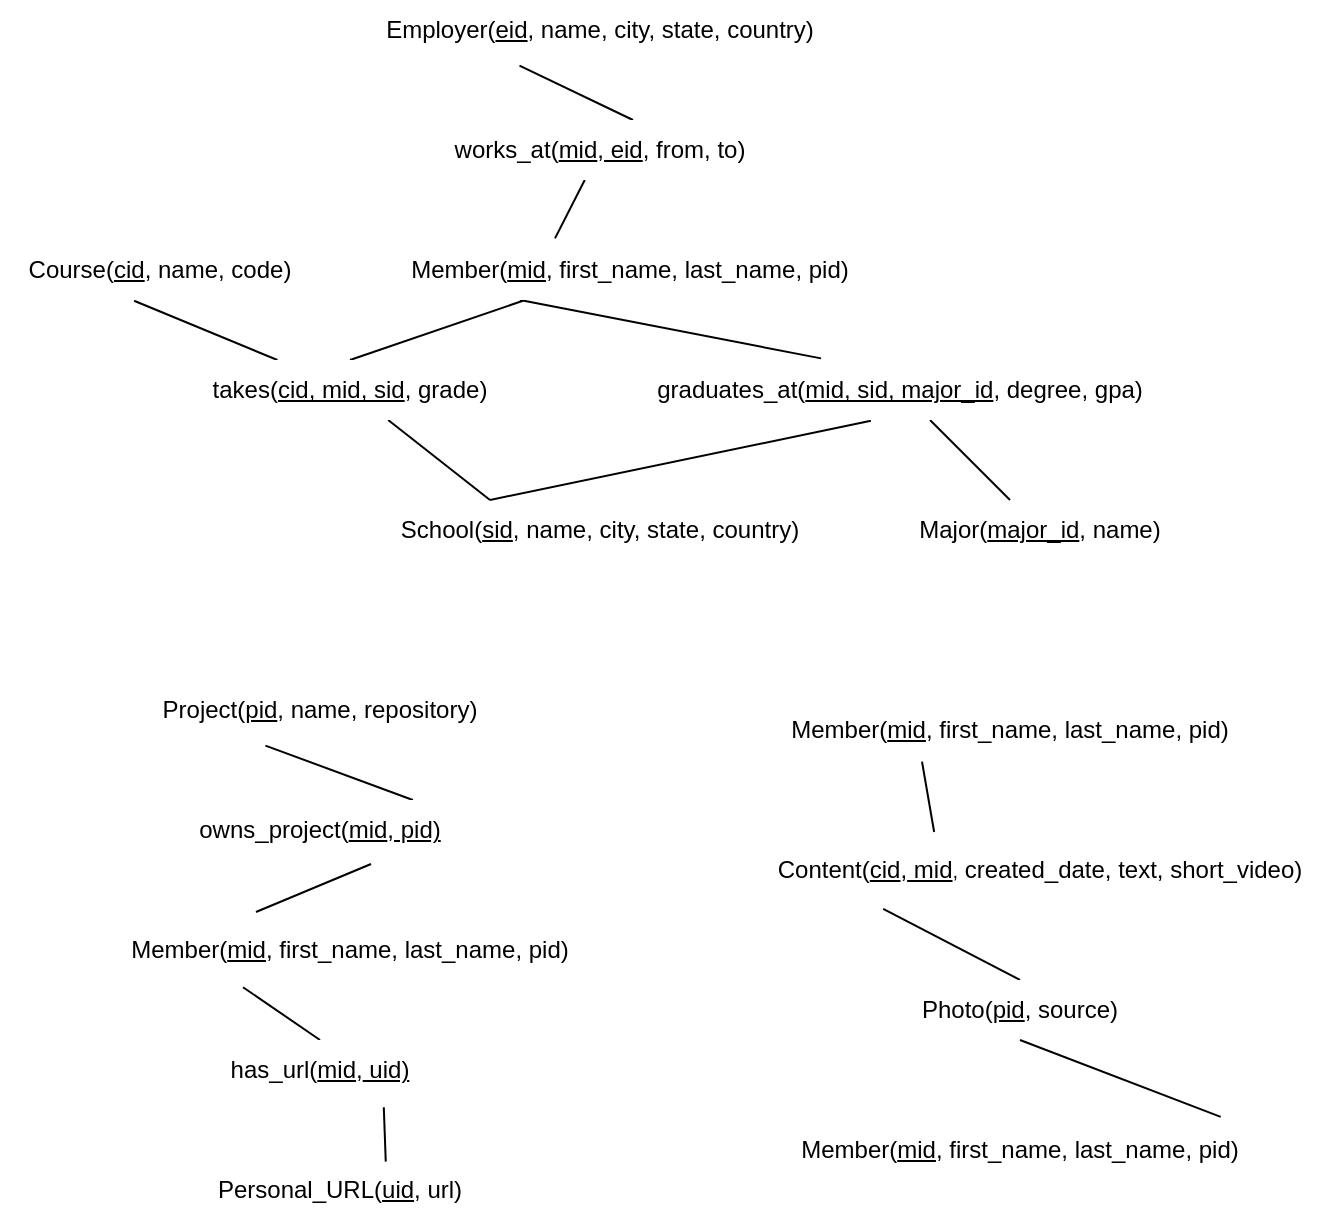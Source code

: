<mxfile>
    <diagram id="TIdBPrcZQC-vxjIlggM5" name="Page-1">
        <mxGraphModel dx="1364" dy="1799" grid="1" gridSize="10" guides="1" tooltips="1" connect="1" arrows="1" fold="1" page="1" pageScale="1" pageWidth="850" pageHeight="1100" math="0" shadow="0">
            <root>
                <mxCell id="0"/>
                <mxCell id="1" parent="0"/>
                <mxCell id="6" style="edgeStyle=none;html=1;endArrow=none;endFill=0;entryX=0.359;entryY=-0.027;entryDx=0;entryDy=0;entryPerimeter=0;" parent="1" target="5" edge="1">
                    <mxGeometry relative="1" as="geometry">
                        <mxPoint x="140" y="130" as="sourcePoint"/>
                    </mxGeometry>
                </mxCell>
                <mxCell id="2" value="Member(&lt;u&gt;mid&lt;/u&gt;, first_name, last_name, pid)" style="rounded=0;whiteSpace=wrap;html=1;strokeColor=none;" parent="1" vertex="1">
                    <mxGeometry x="70" y="100" width="250" height="30" as="geometry"/>
                </mxCell>
                <mxCell id="3" value="School(&lt;u&gt;sid&lt;/u&gt;, name, city, state, country)" style="rounded=0;whiteSpace=wrap;html=1;strokeColor=none;" parent="1" vertex="1">
                    <mxGeometry x="70" y="230" width="220" height="30" as="geometry"/>
                </mxCell>
                <mxCell id="4" value="Major(&lt;u&gt;major_id&lt;/u&gt;, name)" style="rounded=0;whiteSpace=wrap;html=1;strokeColor=none;" parent="1" vertex="1">
                    <mxGeometry x="320" y="230" width="160" height="30" as="geometry"/>
                </mxCell>
                <mxCell id="7" style="edgeStyle=none;html=1;entryX=0.25;entryY=0;entryDx=0;entryDy=0;endArrow=none;endFill=0;exitX=0.448;exitY=1.013;exitDx=0;exitDy=0;exitPerimeter=0;" parent="1" source="5" target="3" edge="1">
                    <mxGeometry relative="1" as="geometry"/>
                </mxCell>
                <mxCell id="8" style="edgeStyle=none;html=1;endArrow=none;endFill=0;" parent="1" source="5" target="4" edge="1">
                    <mxGeometry relative="1" as="geometry"/>
                </mxCell>
                <mxCell id="5" value="graduates_at(&lt;u&gt;mid, sid, major_id&lt;/u&gt;,&amp;nbsp;degree, gpa)" style="rounded=0;whiteSpace=wrap;html=1;strokeColor=none;" parent="1" vertex="1">
                    <mxGeometry x="190" y="160" width="280" height="30" as="geometry"/>
                </mxCell>
                <mxCell id="12" style="edgeStyle=none;html=1;entryX=0.419;entryY=1.013;entryDx=0;entryDy=0;entryPerimeter=0;endArrow=none;endFill=0;" parent="1" source="9" target="10" edge="1">
                    <mxGeometry relative="1" as="geometry"/>
                </mxCell>
                <mxCell id="13" style="edgeStyle=none;html=1;entryX=0.286;entryY=1.013;entryDx=0;entryDy=0;entryPerimeter=0;endArrow=none;endFill=0;exitX=0.5;exitY=0;exitDx=0;exitDy=0;" parent="1" source="9" target="2" edge="1">
                    <mxGeometry relative="1" as="geometry"/>
                </mxCell>
                <mxCell id="14" style="edgeStyle=none;html=1;entryX=0.25;entryY=0;entryDx=0;entryDy=0;endArrow=none;endFill=0;" parent="1" source="9" target="3" edge="1">
                    <mxGeometry relative="1" as="geometry"/>
                </mxCell>
                <mxCell id="9" value="takes(&lt;u&gt;cid, mid, sid&lt;/u&gt;,&amp;nbsp;grade)" style="rounded=0;whiteSpace=wrap;html=1;strokeColor=none;" parent="1" vertex="1">
                    <mxGeometry x="-30" y="160" width="170" height="30" as="geometry"/>
                </mxCell>
                <mxCell id="10" value="Course(&lt;u&gt;cid&lt;/u&gt;, name, code)" style="rounded=0;whiteSpace=wrap;html=1;strokeColor=none;" parent="1" vertex="1">
                    <mxGeometry x="-120" y="100" width="160" height="30" as="geometry"/>
                </mxCell>
                <mxCell id="18" value="" style="edgeStyle=none;html=1;endArrow=none;endFill=0;exitX=0.317;exitY=1.093;exitDx=0;exitDy=0;exitPerimeter=0;entryX=0.575;entryY=0;entryDx=0;entryDy=0;entryPerimeter=0;" parent="1" source="15" target="16" edge="1">
                    <mxGeometry relative="1" as="geometry"/>
                </mxCell>
                <mxCell id="15" value="Employer(&lt;u&gt;eid&lt;/u&gt;, name, city, state, country)" style="rounded=0;whiteSpace=wrap;html=1;strokeColor=none;" parent="1" vertex="1">
                    <mxGeometry x="70" y="-20" width="220" height="30" as="geometry"/>
                </mxCell>
                <mxCell id="17" value="" style="edgeStyle=none;html=1;endArrow=none;endFill=0;entryX=0.35;entryY=-0.027;entryDx=0;entryDy=0;entryPerimeter=0;" parent="1" source="16" target="2" edge="1">
                    <mxGeometry relative="1" as="geometry"/>
                </mxCell>
                <mxCell id="16" value="works_at(&lt;u&gt;mid&lt;/u&gt;,&lt;u&gt;&amp;nbsp;eid&lt;/u&gt;,&amp;nbsp;from, to)" style="rounded=0;whiteSpace=wrap;html=1;strokeColor=none;" parent="1" vertex="1">
                    <mxGeometry x="70" y="40" width="220" height="30" as="geometry"/>
                </mxCell>
                <mxCell id="19" value="Member(&lt;u&gt;mid&lt;/u&gt;, first_name, last_name, pid)" style="rounded=0;whiteSpace=wrap;html=1;strokeColor=none;" vertex="1" parent="1">
                    <mxGeometry x="-70" y="440" width="250" height="30" as="geometry"/>
                </mxCell>
                <mxCell id="20" value="Project(&lt;u&gt;pid&lt;/u&gt;, name, repository)" style="rounded=0;whiteSpace=wrap;html=1;strokeColor=none;" vertex="1" parent="1">
                    <mxGeometry x="-70" y="320" width="220" height="30" as="geometry"/>
                </mxCell>
                <mxCell id="22" style="edgeStyle=none;html=1;entryX=0.376;entryY=1.093;entryDx=0;entryDy=0;entryPerimeter=0;endArrow=none;endFill=0;exitX=0.711;exitY=0;exitDx=0;exitDy=0;exitPerimeter=0;" edge="1" parent="1" source="21" target="20">
                    <mxGeometry relative="1" as="geometry"/>
                </mxCell>
                <mxCell id="23" value="" style="edgeStyle=none;html=1;endArrow=none;endFill=0;exitX=0.616;exitY=1.067;exitDx=0;exitDy=0;exitPerimeter=0;entryX=0.312;entryY=-0.133;entryDx=0;entryDy=0;entryPerimeter=0;" edge="1" parent="1" source="21" target="19">
                    <mxGeometry relative="1" as="geometry"/>
                </mxCell>
                <mxCell id="21" value="owns_project(&lt;u&gt;mid&lt;/u&gt;,&lt;u&gt;&amp;nbsp;pid)&lt;/u&gt;" style="rounded=0;whiteSpace=wrap;html=1;strokeColor=none;" vertex="1" parent="1">
                    <mxGeometry x="-70" y="380" width="220" height="30" as="geometry"/>
                </mxCell>
                <mxCell id="25" value="Personal_URL(&lt;u&gt;uid&lt;/u&gt;, url)" style="rounded=0;whiteSpace=wrap;html=1;strokeColor=none;" vertex="1" parent="1">
                    <mxGeometry x="-60" y="560" width="220" height="30" as="geometry"/>
                </mxCell>
                <mxCell id="27" value="" style="edgeStyle=none;html=1;endArrow=none;endFill=0;entryX=0.286;entryY=1.12;entryDx=0;entryDy=0;entryPerimeter=0;exitX=0.5;exitY=0;exitDx=0;exitDy=0;" edge="1" parent="1" source="26" target="19">
                    <mxGeometry relative="1" as="geometry"/>
                </mxCell>
                <mxCell id="29" value="" style="edgeStyle=none;html=1;endArrow=none;endFill=0;entryX=0.604;entryY=0.027;entryDx=0;entryDy=0;entryPerimeter=0;exitX=0.645;exitY=1.12;exitDx=0;exitDy=0;exitPerimeter=0;" edge="1" parent="1" source="26" target="25">
                    <mxGeometry relative="1" as="geometry"/>
                </mxCell>
                <mxCell id="26" value="has_url(&lt;u&gt;mid&lt;/u&gt;,&lt;u&gt;&amp;nbsp;uid)&lt;/u&gt;" style="rounded=0;whiteSpace=wrap;html=1;strokeColor=none;" vertex="1" parent="1">
                    <mxGeometry x="-70" y="500" width="220" height="30" as="geometry"/>
                </mxCell>
                <mxCell id="31" value="Member(&lt;u&gt;mid&lt;/u&gt;, first_name, last_name, pid)" style="rounded=0;whiteSpace=wrap;html=1;strokeColor=none;" vertex="1" parent="1">
                    <mxGeometry x="260" y="330" width="250" height="30" as="geometry"/>
                </mxCell>
                <mxCell id="33" value="" style="edgeStyle=none;html=1;endArrow=none;endFill=0;entryX=0.324;entryY=1.027;entryDx=0;entryDy=0;entryPerimeter=0;exitX=0.311;exitY=-0.133;exitDx=0;exitDy=0;exitPerimeter=0;" edge="1" parent="1" source="32" target="31">
                    <mxGeometry relative="1" as="geometry">
                        <mxPoint x="370" y="400" as="sourcePoint"/>
                    </mxGeometry>
                </mxCell>
                <mxCell id="35" value="" style="edgeStyle=none;html=1;endArrow=none;endFill=0;exitX=0.22;exitY=1.147;exitDx=0;exitDy=0;exitPerimeter=0;entryX=0.5;entryY=0;entryDx=0;entryDy=0;" edge="1" parent="1" source="32" target="34">
                    <mxGeometry relative="1" as="geometry">
                        <mxPoint x="340" y="460" as="targetPoint"/>
                    </mxGeometry>
                </mxCell>
                <mxCell id="32" value="Content(&lt;u&gt;cid&lt;/u&gt;,&lt;u&gt;&amp;nbsp;mid&lt;/u&gt;&lt;span style=&quot;font-size: 10px;&quot;&gt;,&lt;/span&gt;&amp;nbsp;created_date, text, short_video)" style="rounded=0;whiteSpace=wrap;html=1;strokeColor=none;" vertex="1" parent="1">
                    <mxGeometry x="260" y="400" width="280" height="30" as="geometry"/>
                </mxCell>
                <mxCell id="34" value="Photo(&lt;u&gt;pid&lt;/u&gt;, source)" style="rounded=0;whiteSpace=wrap;html=1;strokeColor=none;" vertex="1" parent="1">
                    <mxGeometry x="310" y="470" width="160" height="30" as="geometry"/>
                </mxCell>
                <mxCell id="39" value="" style="edgeStyle=none;html=1;endArrow=none;endFill=0;exitX=0.5;exitY=1;exitDx=0;exitDy=0;entryX=0.886;entryY=-0.053;entryDx=0;entryDy=0;entryPerimeter=0;" edge="1" parent="1" source="34" target="37">
                    <mxGeometry relative="1" as="geometry">
                        <mxPoint x="357.6" y="501.59" as="sourcePoint"/>
                    </mxGeometry>
                </mxCell>
                <mxCell id="37" value="Member(&lt;u&gt;mid&lt;/u&gt;, first_name, last_name, pid)" style="rounded=0;whiteSpace=wrap;html=1;strokeColor=none;" vertex="1" parent="1">
                    <mxGeometry x="260" y="540" width="260" height="30" as="geometry"/>
                </mxCell>
            </root>
        </mxGraphModel>
    </diagram>
</mxfile>